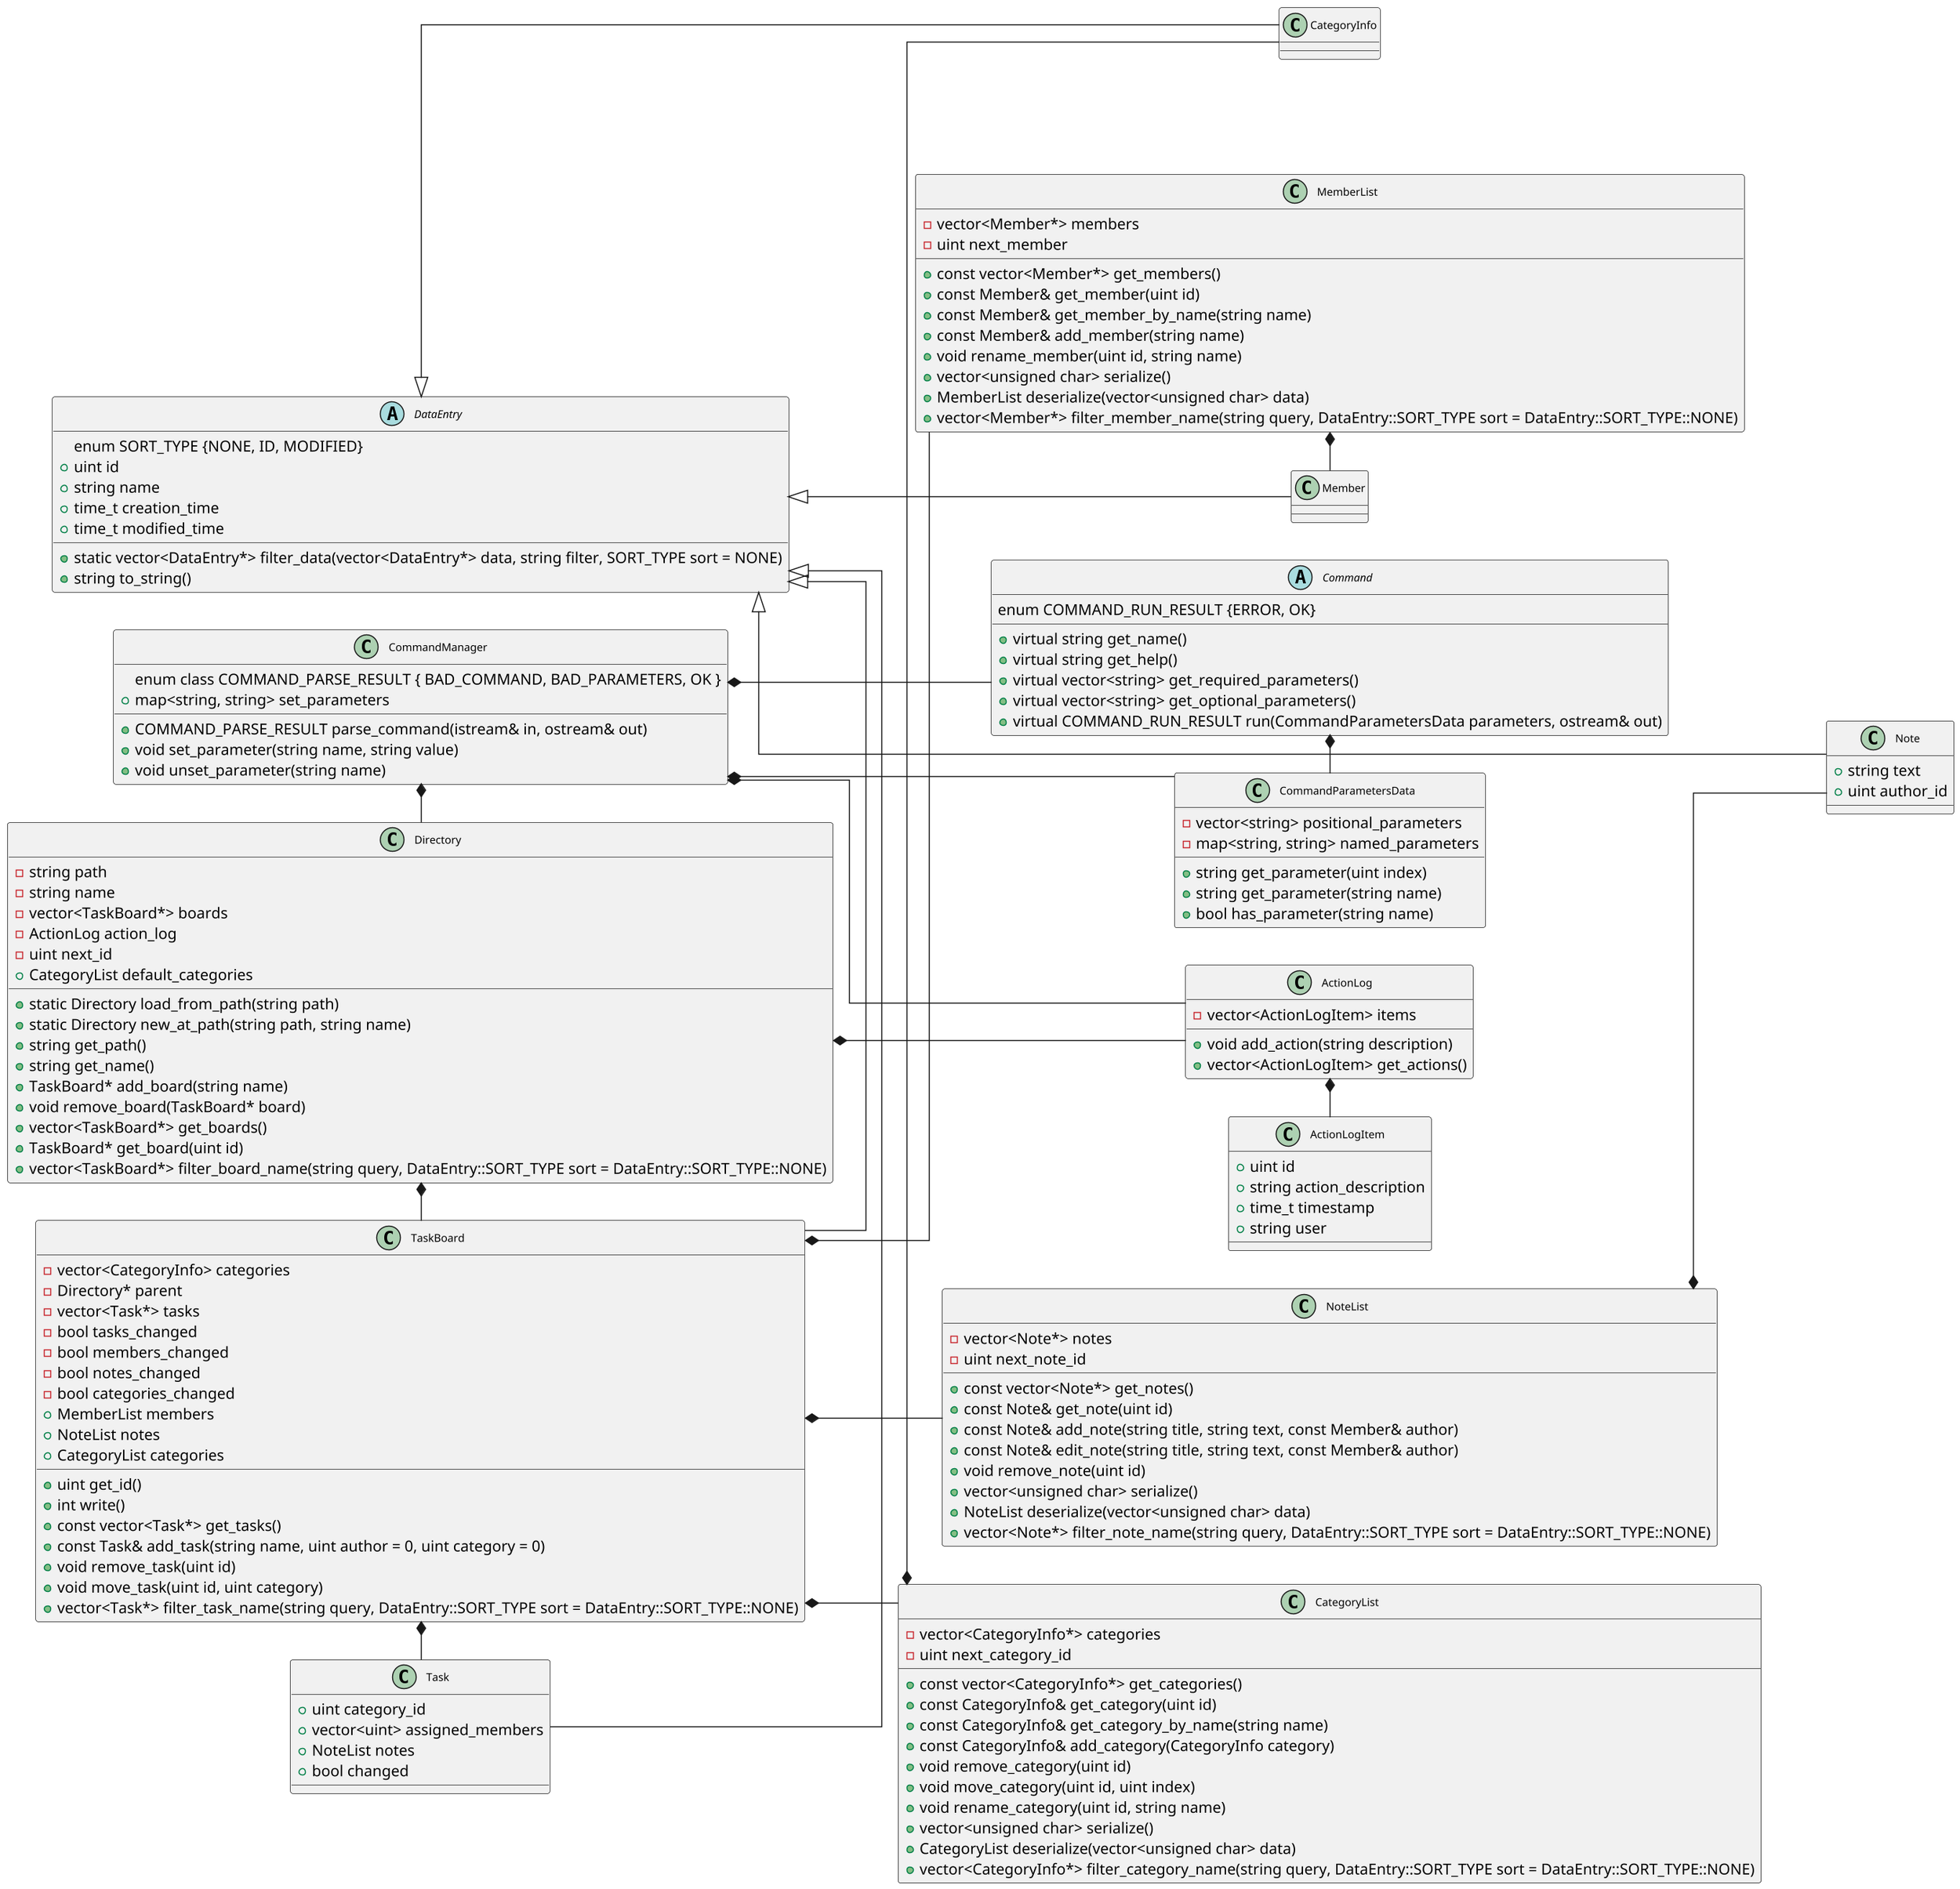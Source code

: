 @startuml
scale 1.5
skinparam class {
    Padding 4
    Margin 8
    FontSize 10
}

left to right direction

abstract class DataEntry {
    enum SORT_TYPE {NONE, ID, MODIFIED}
    + uint id
    + string name
    + time_t creation_time
    + time_t modified_time
    + static vector<DataEntry*> filter_data(vector<DataEntry*> data, string filter, SORT_TYPE sort = NONE)
    + string to_string()
}

DataEntry  <|--  Note
Note : + string text
Note : + uint author_id

DataEntry <|-- CategoryInfo
DataEntry <|-- Member

DataEntry <|- Task
Task : + uint category_id
Task : + vector<uint> assigned_members
Task : + NoteList notes
Task : + bool changed

DataEntry <|- TaskBoard
TaskBoard : - vector<CategoryInfo> categories
TaskBoard : - Directory* parent
TaskBoard : - vector<Task*> tasks
TaskBoard : - bool tasks_changed
TaskBoard : - bool members_changed
TaskBoard : - bool notes_changed
TaskBoard : - bool categories_changed
TaskBoard : + MemberList members
TaskBoard : + NoteList notes
TaskBoard : + CategoryList categories
TaskBoard : + uint get_id()
TaskBoard : + int write()
TaskBoard : + const vector<Task*> get_tasks()
TaskBoard : + const Task& add_task(string name, uint author = 0, uint category = 0)
TaskBoard : + void remove_task(uint id)
TaskBoard : + void move_task(uint id, uint category)
TaskBoard : + vector<Task*> filter_task_name(string query, DataEntry::SORT_TYPE sort = DataEntry::SORT_TYPE::NONE)

class NoteList {
    - vector<Note*> notes
    - uint next_note_id
    + const vector<Note*> get_notes()
    + const Note& get_note(uint id)
    + const Note& add_note(string title, string text, const Member& author)
    + const Note& edit_note(string title, string text, const Member& author)
    + void remove_note(uint id)
    + vector<unsigned char> serialize()
    + NoteList deserialize(vector<unsigned char> data)
    + vector<Note*> filter_note_name(string query, DataEntry::SORT_TYPE sort = DataEntry::SORT_TYPE::NONE)
}

class CategoryList {
    - vector<CategoryInfo*> categories
    - uint next_category_id
    + const vector<CategoryInfo*> get_categories()
    + const CategoryInfo& get_category(uint id)
    + const CategoryInfo& get_category_by_name(string name)
    + const CategoryInfo& add_category(CategoryInfo category)
    + void remove_category(uint id)
    + void move_category(uint id, uint index)
    + void rename_category(uint id, string name)
    + vector<unsigned char> serialize()
    + CategoryList deserialize(vector<unsigned char> data)
    + vector<CategoryInfo*> filter_category_name(string query, DataEntry::SORT_TYPE sort = DataEntry::SORT_TYPE::NONE)
}

class MemberList {
    - vector<Member*> members
    - uint next_member
    + const vector<Member*> get_members()
    + const Member& get_member(uint id)
    + const Member& get_member_by_name(string name)
    + const Member& add_member(string name)
    + void rename_member(uint id, string name)
    + vector<unsigned char> serialize()
    + MemberList deserialize(vector<unsigned char> data)
    + vector<Member*> filter_member_name(string query, DataEntry::SORT_TYPE sort = DataEntry::SORT_TYPE::NONE)
}

class Directory {
    - string path
    - string name
    - vector<TaskBoard*> boards
    - ActionLog action_log
    - uint next_id
    + CategoryList default_categories
    + static Directory load_from_path(string path)
    + static Directory new_at_path(string path, string name)
    + string get_path()
    + string get_name()
    + TaskBoard* add_board(string name)
    + void remove_board(TaskBoard* board)
    + vector<TaskBoard*> get_boards()
    + TaskBoard* get_board(uint id)
    + vector<TaskBoard*> filter_board_name(string query, DataEntry::SORT_TYPE sort = DataEntry::SORT_TYPE::NONE)
}

class CommandManager {
    enum class COMMAND_PARSE_RESULT { BAD_COMMAND, BAD_PARAMETERS, OK }
    + COMMAND_PARSE_RESULT parse_command(istream& in, ostream& out)
    + void set_parameter(string name, string value)
    + void unset_parameter(string name)
    + map<string, string> set_parameters
}

class CommandParametersData {
    - vector<string> positional_parameters
    - map<string, string> named_parameters
    + string get_parameter(uint index)
    + string get_parameter(string name)
    + bool has_parameter(string name)
}

abstract class Command {
    enum COMMAND_RUN_RESULT {ERROR, OK}
    + virtual string get_name()
    + virtual string get_help()
    + virtual vector<string> get_required_parameters()
    + virtual vector<string> get_optional_parameters()
    + virtual COMMAND_RUN_RESULT run(CommandParametersData parameters, ostream& out)
}

class ActionLogItem {
    + uint id
    + string action_description
    + time_t timestamp
    + string user
}

class ActionLog {
    - vector<ActionLogItem> items
    + void add_action(string description)
    + vector<ActionLogItem> get_actions()
}

skinparam linetype ortho

NoteList *-- Note
CategoryInfo -* CategoryList
MemberList *- Member
TaskBoard *-- NoteList
TaskBoard *- CategoryList
TaskBoard *--  MemberList
TaskBoard *- Task
Directory *- TaskBoard
Directory *- ActionLog
ActionLog *-  ActionLogItem
CommandManager *--  Command
CommandManager  *--  CommandParametersData
CommandManager *--  ActionLog
CommandManager *-  Directory
Command  *-  CommandParametersData
@enduml

